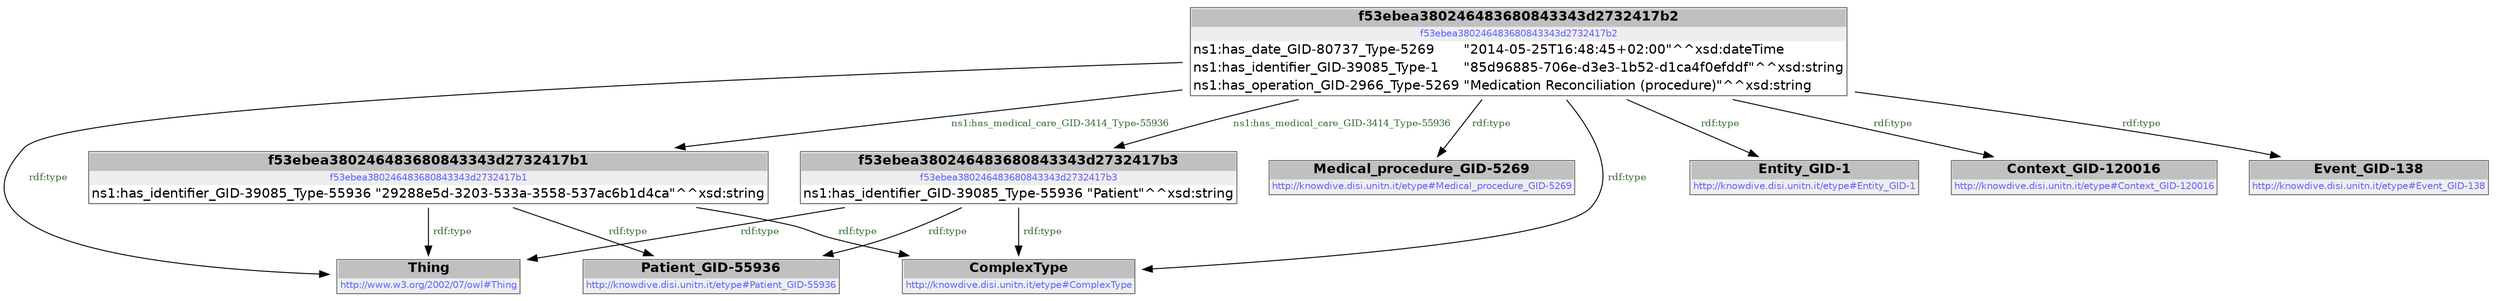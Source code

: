 digraph { 
 node [ fontname="DejaVu Sans" ] ; 
	node1 -> node2 [ color=BLACK, label=< <font point-size='10' color='#336633'>rdf:type</font> > ] ;
	node3 -> node4 [ color=BLACK, label=< <font point-size='10' color='#336633'>rdf:type</font> > ] ;
	node0 -> node5 [ color=BLACK, label=< <font point-size='10' color='#336633'>rdf:type</font> > ] ;
	node0 -> node6 [ color=BLACK, label=< <font point-size='10' color='#336633'>rdf:type</font> > ] ;
	node3 -> node0 [ color=BLACK, label=< <font point-size='10' color='#336633'>ns1:has_medical_care_GID-3414_Type-55936</font> > ] ;
	node1 -> node5 [ color=BLACK, label=< <font point-size='10' color='#336633'>rdf:type</font> > ] ;
	node3 -> node7 [ color=BLACK, label=< <font point-size='10' color='#336633'>rdf:type</font> > ] ;
	node0 -> node2 [ color=BLACK, label=< <font point-size='10' color='#336633'>rdf:type</font> > ] ;
	node3 -> node2 [ color=BLACK, label=< <font point-size='10' color='#336633'>rdf:type</font> > ] ;
	node3 -> node8 [ color=BLACK, label=< <font point-size='10' color='#336633'>rdf:type</font> > ] ;
	node3 -> node5 [ color=BLACK, label=< <font point-size='10' color='#336633'>rdf:type</font> > ] ;
	node3 -> node9 [ color=BLACK, label=< <font point-size='10' color='#336633'>rdf:type</font> > ] ;
	node1 -> node6 [ color=BLACK, label=< <font point-size='10' color='#336633'>rdf:type</font> > ] ;
	node3 -> node1 [ color=BLACK, label=< <font point-size='10' color='#336633'>ns1:has_medical_care_GID-3414_Type-55936</font> > ] ;
# f53ebea380246483680843343d2732417b1 node0
node0 [ shape=none, color=black label=< <table color='#666666' cellborder='0' cellspacing='0' border='1'><tr><td colspan='2' bgcolor='grey'><B>f53ebea380246483680843343d2732417b1</B></td></tr><tr><td href='f53ebea380246483680843343d2732417b1' bgcolor='#eeeeee' colspan='2'><font point-size='10' color='#6666ff'>f53ebea380246483680843343d2732417b1</font></td></tr><tr><td align='left'>ns1:has_identifier_GID-39085_Type-55936</td><td align='left'>&quot;29288e5d-3203-533a-3558-537ac6b1d4ca&quot;^^xsd:string</td></tr></table> > ] 
# f53ebea380246483680843343d2732417b3 node1
node1 [ shape=none, color=black label=< <table color='#666666' cellborder='0' cellspacing='0' border='1'><tr><td colspan='2' bgcolor='grey'><B>f53ebea380246483680843343d2732417b3</B></td></tr><tr><td href='f53ebea380246483680843343d2732417b3' bgcolor='#eeeeee' colspan='2'><font point-size='10' color='#6666ff'>f53ebea380246483680843343d2732417b3</font></td></tr><tr><td align='left'>ns1:has_identifier_GID-39085_Type-55936</td><td align='left'>&quot;Patient&quot;^^xsd:string</td></tr></table> > ] 
# http://www.w3.org/2002/07/owl#Thing node2
node2 [ shape=none, color=black label=< <table color='#666666' cellborder='0' cellspacing='0' border='1'><tr><td colspan='2' bgcolor='grey'><B>Thing</B></td></tr><tr><td href='http://www.w3.org/2002/07/owl#Thing' bgcolor='#eeeeee' colspan='2'><font point-size='10' color='#6666ff'>http://www.w3.org/2002/07/owl#Thing</font></td></tr></table> > ] 
# f53ebea380246483680843343d2732417b2 node3
node3 [ shape=none, color=black label=< <table color='#666666' cellborder='0' cellspacing='0' border='1'><tr><td colspan='2' bgcolor='grey'><B>f53ebea380246483680843343d2732417b2</B></td></tr><tr><td href='f53ebea380246483680843343d2732417b2' bgcolor='#eeeeee' colspan='2'><font point-size='10' color='#6666ff'>f53ebea380246483680843343d2732417b2</font></td></tr><tr><td align='left'>ns1:has_date_GID-80737_Type-5269</td><td align='left'>&quot;2014-05-25T16:48:45+02:00&quot;^^xsd:dateTime</td></tr><tr><td align='left'>ns1:has_identifier_GID-39085_Type-1</td><td align='left'>&quot;85d96885-706e-d3e3-1b52-d1ca4f0efddf&quot;^^xsd:string</td></tr><tr><td align='left'>ns1:has_operation_GID-2966_Type-5269</td><td align='left'>&quot;Medication Reconciliation (procedure)&quot;^^xsd:string</td></tr></table> > ] 
# http://knowdive.disi.unitn.it/etype#Medical_procedure_GID-5269 node4
node4 [ shape=none, color=black label=< <table color='#666666' cellborder='0' cellspacing='0' border='1'><tr><td colspan='2' bgcolor='grey'><B>Medical_procedure_GID-5269</B></td></tr><tr><td href='http://knowdive.disi.unitn.it/etype#Medical_procedure_GID-5269' bgcolor='#eeeeee' colspan='2'><font point-size='10' color='#6666ff'>http://knowdive.disi.unitn.it/etype#Medical_procedure_GID-5269</font></td></tr></table> > ] 
# http://knowdive.disi.unitn.it/etype#ComplexType node5
node5 [ shape=none, color=black label=< <table color='#666666' cellborder='0' cellspacing='0' border='1'><tr><td colspan='2' bgcolor='grey'><B>ComplexType</B></td></tr><tr><td href='http://knowdive.disi.unitn.it/etype#ComplexType' bgcolor='#eeeeee' colspan='2'><font point-size='10' color='#6666ff'>http://knowdive.disi.unitn.it/etype#ComplexType</font></td></tr></table> > ] 
# http://knowdive.disi.unitn.it/etype#Patient_GID-55936 node6
node6 [ shape=none, color=black label=< <table color='#666666' cellborder='0' cellspacing='0' border='1'><tr><td colspan='2' bgcolor='grey'><B>Patient_GID-55936</B></td></tr><tr><td href='http://knowdive.disi.unitn.it/etype#Patient_GID-55936' bgcolor='#eeeeee' colspan='2'><font point-size='10' color='#6666ff'>http://knowdive.disi.unitn.it/etype#Patient_GID-55936</font></td></tr></table> > ] 
# http://knowdive.disi.unitn.it/etype#Entity_GID-1 node7
node7 [ shape=none, color=black label=< <table color='#666666' cellborder='0' cellspacing='0' border='1'><tr><td colspan='2' bgcolor='grey'><B>Entity_GID-1</B></td></tr><tr><td href='http://knowdive.disi.unitn.it/etype#Entity_GID-1' bgcolor='#eeeeee' colspan='2'><font point-size='10' color='#6666ff'>http://knowdive.disi.unitn.it/etype#Entity_GID-1</font></td></tr></table> > ] 
# http://knowdive.disi.unitn.it/etype#Context_GID-120016 node8
node8 [ shape=none, color=black label=< <table color='#666666' cellborder='0' cellspacing='0' border='1'><tr><td colspan='2' bgcolor='grey'><B>Context_GID-120016</B></td></tr><tr><td href='http://knowdive.disi.unitn.it/etype#Context_GID-120016' bgcolor='#eeeeee' colspan='2'><font point-size='10' color='#6666ff'>http://knowdive.disi.unitn.it/etype#Context_GID-120016</font></td></tr></table> > ] 
# http://knowdive.disi.unitn.it/etype#Event_GID-138 node9
node9 [ shape=none, color=black label=< <table color='#666666' cellborder='0' cellspacing='0' border='1'><tr><td colspan='2' bgcolor='grey'><B>Event_GID-138</B></td></tr><tr><td href='http://knowdive.disi.unitn.it/etype#Event_GID-138' bgcolor='#eeeeee' colspan='2'><font point-size='10' color='#6666ff'>http://knowdive.disi.unitn.it/etype#Event_GID-138</font></td></tr></table> > ] 
}
